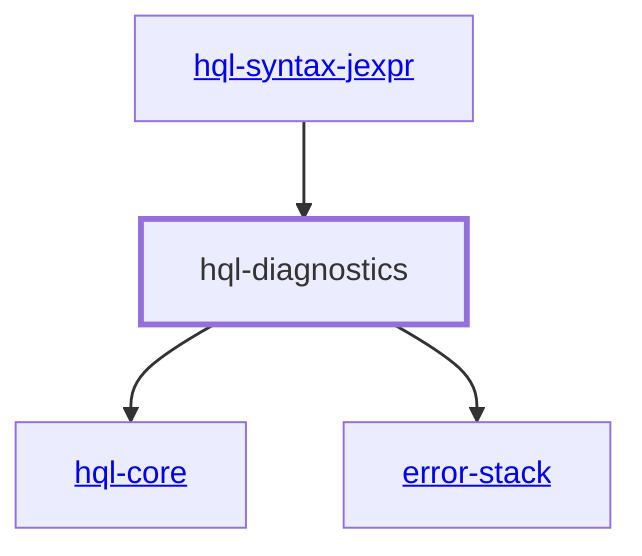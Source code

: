 graph TD
    linkStyle default stroke-width:1.5px
    classDef default stroke-width:1px
    classDef root stroke-width:3px
    classDef dev stroke-width:1px
    classDef build stroke-width:1px
    %% Legend
    %% --> : Normal dependency
    %% -.-> : Dev dependency
    %% ---> : Build dependency
    0[<a href="../hql_syntax_jexpr/index.html">hql-syntax-jexpr</a>]
    1[<a href="../hql_core/index.html">hql-core</a>]
    2[hql-diagnostics]
    class 2 root
    3[<a href="../error_stack/index.html">error-stack</a>]
    2 --> 1
    2 --> 3
    0 --> 2